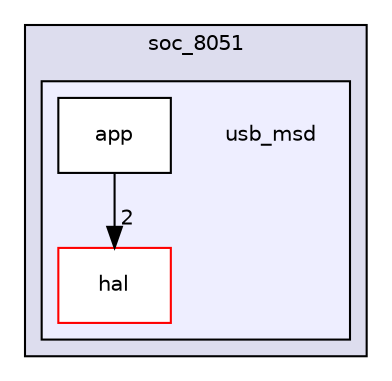 digraph "C:/Work.git/ble/BLE-CC254x-1.4.0/Projects/ble/util/UBL/soc_8051/usb_msd" {
  compound=true
  node [ fontsize="10", fontname="Helvetica"];
  edge [ labelfontsize="10", labelfontname="Helvetica"];
  subgraph clusterdir_2eb24ba2ba314d950b6397f6240bddae {
    graph [ bgcolor="#ddddee", pencolor="black", label="soc_8051" fontname="Helvetica", fontsize="10", URL="dir_2eb24ba2ba314d950b6397f6240bddae.html"]
  subgraph clusterdir_f79181cf949938b59103c52e816e7078 {
    graph [ bgcolor="#eeeeff", pencolor="black", label="" URL="dir_f79181cf949938b59103c52e816e7078.html"];
    dir_f79181cf949938b59103c52e816e7078 [shape=plaintext label="usb_msd"];
    dir_8a3e981a20e292374ca073715e6322a9 [shape=box label="app" color="black" fillcolor="white" style="filled" URL="dir_8a3e981a20e292374ca073715e6322a9.html"];
    dir_e7388a1aa8efd29d1a99869bcc7ef7ea [shape=box label="hal" color="red" fillcolor="white" style="filled" URL="dir_e7388a1aa8efd29d1a99869bcc7ef7ea.html"];
  }
  }
  dir_8a3e981a20e292374ca073715e6322a9->dir_e7388a1aa8efd29d1a99869bcc7ef7ea [headlabel="2", labeldistance=1.5 headhref="dir_000116_000020.html"];
}
